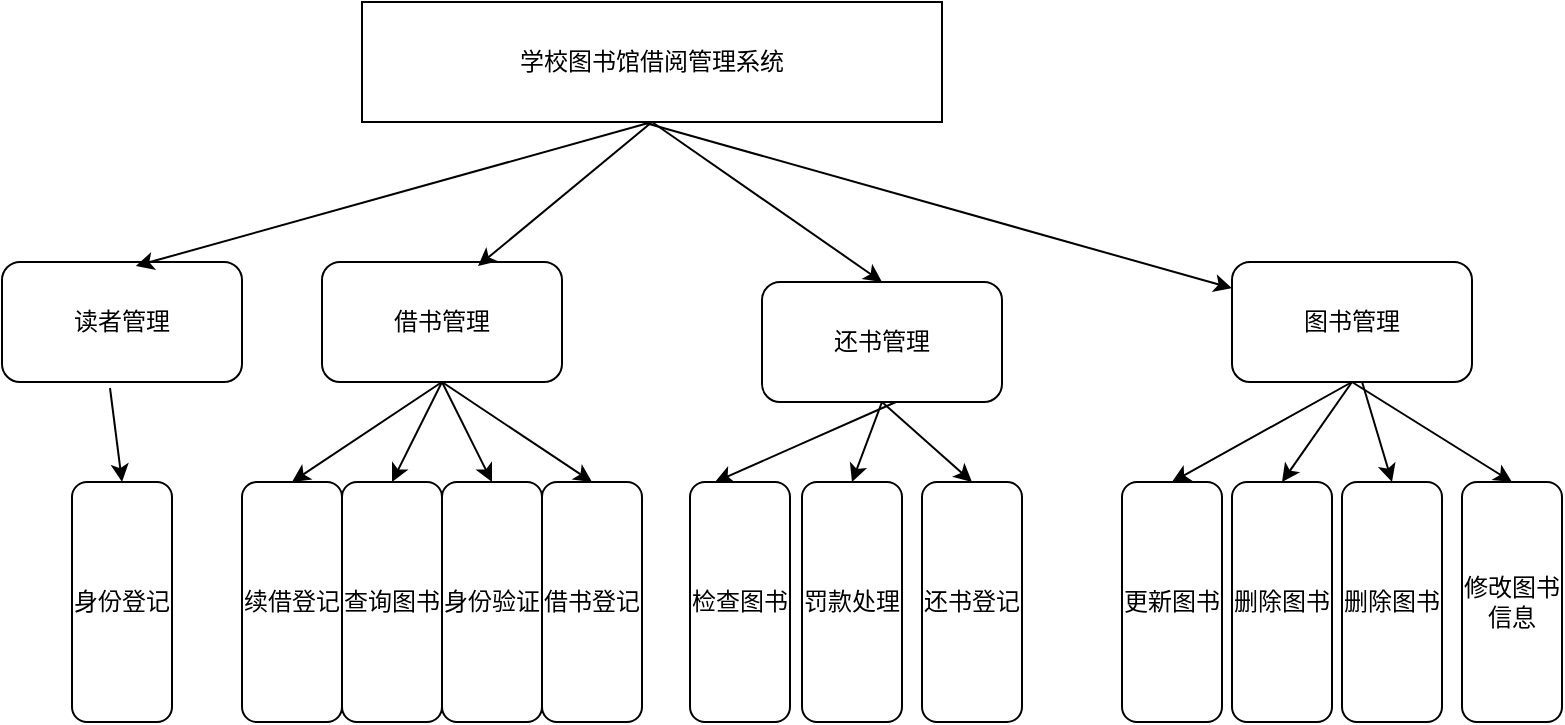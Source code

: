 <mxfile version="14.8.1" type="github"><diagram id="Ucd_RHjLPzIUHhHToz9k" name="Page-1"><mxGraphModel dx="868" dy="459" grid="1" gridSize="10" guides="1" tooltips="1" connect="1" arrows="1" fold="1" page="1" pageScale="1" pageWidth="827" pageHeight="1169" math="0" shadow="0"><root><mxCell id="0"/><mxCell id="1" parent="0"/><mxCell id="35wXhCFMFiZF-8bFOK3w-13" value="学校图书馆借阅管理系统" style="rounded=0;whiteSpace=wrap;html=1;strokeColor=#000000;" vertex="1" parent="1"><mxGeometry x="250" y="70" width="290" height="60" as="geometry"/></mxCell><mxCell id="35wXhCFMFiZF-8bFOK3w-14" value="读者管理" style="rounded=1;whiteSpace=wrap;html=1;strokeColor=#000000;" vertex="1" parent="1"><mxGeometry x="70" y="200" width="120" height="60" as="geometry"/></mxCell><mxCell id="35wXhCFMFiZF-8bFOK3w-16" value="图书管理" style="rounded=1;whiteSpace=wrap;html=1;strokeColor=#000000;" vertex="1" parent="1"><mxGeometry x="685" y="200" width="120" height="60" as="geometry"/></mxCell><mxCell id="35wXhCFMFiZF-8bFOK3w-17" value="" style="endArrow=classic;html=1;entryX=0.558;entryY=0.033;entryDx=0;entryDy=0;entryPerimeter=0;exitX=0.5;exitY=1;exitDx=0;exitDy=0;" edge="1" parent="1" source="35wXhCFMFiZF-8bFOK3w-13" target="35wXhCFMFiZF-8bFOK3w-14"><mxGeometry width="50" height="50" relative="1" as="geometry"><mxPoint x="360" y="140" as="sourcePoint"/><mxPoint x="290" y="250" as="targetPoint"/></mxGeometry></mxCell><mxCell id="35wXhCFMFiZF-8bFOK3w-18" value="" style="endArrow=classic;html=1;exitX=0.5;exitY=1;exitDx=0;exitDy=0;" edge="1" parent="1" source="35wXhCFMFiZF-8bFOK3w-13"><mxGeometry width="50" height="50" relative="1" as="geometry"><mxPoint x="390" y="140" as="sourcePoint"/><mxPoint x="510" y="210" as="targetPoint"/></mxGeometry></mxCell><mxCell id="35wXhCFMFiZF-8bFOK3w-19" value="" style="endArrow=classic;html=1;" edge="1" parent="1" target="35wXhCFMFiZF-8bFOK3w-16"><mxGeometry width="50" height="50" relative="1" as="geometry"><mxPoint x="390" y="130" as="sourcePoint"/><mxPoint x="440" y="230" as="targetPoint"/></mxGeometry></mxCell><mxCell id="35wXhCFMFiZF-8bFOK3w-27" value="借书管理" style="rounded=1;whiteSpace=wrap;html=1;strokeColor=#000000;" vertex="1" parent="1"><mxGeometry x="230" y="200" width="120" height="60" as="geometry"/></mxCell><mxCell id="35wXhCFMFiZF-8bFOK3w-28" value="还书管理" style="rounded=1;whiteSpace=wrap;html=1;strokeColor=#000000;" vertex="1" parent="1"><mxGeometry x="450" y="210" width="120" height="60" as="geometry"/></mxCell><mxCell id="35wXhCFMFiZF-8bFOK3w-29" value="" style="endArrow=classic;html=1;entryX=0.65;entryY=0.033;entryDx=0;entryDy=0;entryPerimeter=0;" edge="1" parent="1" target="35wXhCFMFiZF-8bFOK3w-27"><mxGeometry width="50" height="50" relative="1" as="geometry"><mxPoint x="395" y="130" as="sourcePoint"/><mxPoint x="440" y="230" as="targetPoint"/></mxGeometry></mxCell><mxCell id="35wXhCFMFiZF-8bFOK3w-30" value="身份登记" style="rounded=1;whiteSpace=wrap;html=1;strokeColor=#000000;" vertex="1" parent="1"><mxGeometry x="105" y="310" width="50" height="120" as="geometry"/></mxCell><mxCell id="35wXhCFMFiZF-8bFOK3w-32" value="检查图书" style="rounded=1;whiteSpace=wrap;html=1;strokeColor=#000000;" vertex="1" parent="1"><mxGeometry x="414" y="310" width="50" height="120" as="geometry"/></mxCell><mxCell id="35wXhCFMFiZF-8bFOK3w-33" value="罚款处理" style="rounded=1;whiteSpace=wrap;html=1;strokeColor=#000000;" vertex="1" parent="1"><mxGeometry x="470" y="310" width="50" height="120" as="geometry"/></mxCell><mxCell id="35wXhCFMFiZF-8bFOK3w-34" value="还书登记" style="rounded=1;whiteSpace=wrap;html=1;strokeColor=#000000;" vertex="1" parent="1"><mxGeometry x="530" y="310" width="50" height="120" as="geometry"/></mxCell><mxCell id="35wXhCFMFiZF-8bFOK3w-35" value="更新图书" style="rounded=1;whiteSpace=wrap;html=1;strokeColor=#000000;" vertex="1" parent="1"><mxGeometry x="630" y="310" width="50" height="120" as="geometry"/></mxCell><mxCell id="35wXhCFMFiZF-8bFOK3w-36" value="删除图书" style="rounded=1;whiteSpace=wrap;html=1;strokeColor=#000000;" vertex="1" parent="1"><mxGeometry x="685" y="310" width="50" height="120" as="geometry"/></mxCell><mxCell id="35wXhCFMFiZF-8bFOK3w-37" value="删除图书" style="rounded=1;whiteSpace=wrap;html=1;strokeColor=#000000;" vertex="1" parent="1"><mxGeometry x="740" y="310" width="50" height="120" as="geometry"/></mxCell><mxCell id="35wXhCFMFiZF-8bFOK3w-38" value="修改图书信息" style="rounded=1;whiteSpace=wrap;html=1;strokeColor=#000000;" vertex="1" parent="1"><mxGeometry x="800" y="310" width="50" height="120" as="geometry"/></mxCell><mxCell id="35wXhCFMFiZF-8bFOK3w-39" value="查询图书" style="rounded=1;whiteSpace=wrap;html=1;strokeColor=#000000;" vertex="1" parent="1"><mxGeometry x="240" y="310" width="50" height="120" as="geometry"/></mxCell><mxCell id="35wXhCFMFiZF-8bFOK3w-40" value="身份验证" style="rounded=1;whiteSpace=wrap;html=1;strokeColor=#000000;" vertex="1" parent="1"><mxGeometry x="290" y="310" width="50" height="120" as="geometry"/></mxCell><mxCell id="35wXhCFMFiZF-8bFOK3w-41" value="借书登记" style="rounded=1;whiteSpace=wrap;html=1;strokeColor=#000000;" vertex="1" parent="1"><mxGeometry x="340" y="310" width="50" height="120" as="geometry"/></mxCell><mxCell id="35wXhCFMFiZF-8bFOK3w-42" value="" style="endArrow=classic;html=1;exitX=0.45;exitY=1.05;exitDx=0;exitDy=0;exitPerimeter=0;entryX=0.5;entryY=0;entryDx=0;entryDy=0;" edge="1" parent="1" source="35wXhCFMFiZF-8bFOK3w-14" target="35wXhCFMFiZF-8bFOK3w-30"><mxGeometry width="50" height="50" relative="1" as="geometry"><mxPoint x="390" y="330" as="sourcePoint"/><mxPoint x="440" y="280" as="targetPoint"/></mxGeometry></mxCell><mxCell id="35wXhCFMFiZF-8bFOK3w-44" value="" style="endArrow=classic;html=1;exitX=0.5;exitY=1;exitDx=0;exitDy=0;entryX=0.5;entryY=0;entryDx=0;entryDy=0;" edge="1" parent="1" source="35wXhCFMFiZF-8bFOK3w-27" target="35wXhCFMFiZF-8bFOK3w-39"><mxGeometry width="50" height="50" relative="1" as="geometry"><mxPoint x="390" y="330" as="sourcePoint"/><mxPoint x="440" y="280" as="targetPoint"/></mxGeometry></mxCell><mxCell id="35wXhCFMFiZF-8bFOK3w-45" value="" style="endArrow=classic;html=1;entryX=0.5;entryY=0;entryDx=0;entryDy=0;" edge="1" parent="1" target="35wXhCFMFiZF-8bFOK3w-40"><mxGeometry width="50" height="50" relative="1" as="geometry"><mxPoint x="290" y="260" as="sourcePoint"/><mxPoint x="440" y="280" as="targetPoint"/></mxGeometry></mxCell><mxCell id="35wXhCFMFiZF-8bFOK3w-46" value="" style="endArrow=classic;html=1;entryX=0.5;entryY=0;entryDx=0;entryDy=0;" edge="1" parent="1" target="35wXhCFMFiZF-8bFOK3w-41"><mxGeometry width="50" height="50" relative="1" as="geometry"><mxPoint x="290" y="260" as="sourcePoint"/><mxPoint x="440" y="280" as="targetPoint"/></mxGeometry></mxCell><mxCell id="35wXhCFMFiZF-8bFOK3w-47" value="" style="endArrow=classic;html=1;exitX=0.558;exitY=1;exitDx=0;exitDy=0;exitPerimeter=0;entryX=0.25;entryY=0;entryDx=0;entryDy=0;" edge="1" parent="1" source="35wXhCFMFiZF-8bFOK3w-28" target="35wXhCFMFiZF-8bFOK3w-32"><mxGeometry width="50" height="50" relative="1" as="geometry"><mxPoint x="390" y="330" as="sourcePoint"/><mxPoint x="440" y="280" as="targetPoint"/></mxGeometry></mxCell><mxCell id="35wXhCFMFiZF-8bFOK3w-48" value="" style="endArrow=classic;html=1;entryX=0.5;entryY=0;entryDx=0;entryDy=0;" edge="1" parent="1" target="35wXhCFMFiZF-8bFOK3w-33"><mxGeometry width="50" height="50" relative="1" as="geometry"><mxPoint x="510" y="270" as="sourcePoint"/><mxPoint x="470" y="310" as="targetPoint"/></mxGeometry></mxCell><mxCell id="35wXhCFMFiZF-8bFOK3w-51" value="" style="endArrow=classic;html=1;entryX=0.5;entryY=0;entryDx=0;entryDy=0;" edge="1" parent="1" target="35wXhCFMFiZF-8bFOK3w-34"><mxGeometry width="50" height="50" relative="1" as="geometry"><mxPoint x="510" y="270" as="sourcePoint"/><mxPoint x="560" y="220" as="targetPoint"/></mxGeometry></mxCell><mxCell id="35wXhCFMFiZF-8bFOK3w-53" value="" style="endArrow=classic;html=1;exitX=0.5;exitY=1;exitDx=0;exitDy=0;entryX=0.5;entryY=0;entryDx=0;entryDy=0;" edge="1" parent="1" source="35wXhCFMFiZF-8bFOK3w-16" target="35wXhCFMFiZF-8bFOK3w-35"><mxGeometry width="50" height="50" relative="1" as="geometry"><mxPoint x="390" y="330" as="sourcePoint"/><mxPoint x="440" y="280" as="targetPoint"/></mxGeometry></mxCell><mxCell id="35wXhCFMFiZF-8bFOK3w-54" value="" style="endArrow=classic;html=1;exitX=0.5;exitY=1;exitDx=0;exitDy=0;" edge="1" parent="1" source="35wXhCFMFiZF-8bFOK3w-16"><mxGeometry width="50" height="50" relative="1" as="geometry"><mxPoint x="390" y="330" as="sourcePoint"/><mxPoint x="710" y="310" as="targetPoint"/></mxGeometry></mxCell><mxCell id="35wXhCFMFiZF-8bFOK3w-55" value="" style="endArrow=classic;html=1;exitX=0.542;exitY=1;exitDx=0;exitDy=0;exitPerimeter=0;entryX=0.5;entryY=0;entryDx=0;entryDy=0;" edge="1" parent="1" source="35wXhCFMFiZF-8bFOK3w-16" target="35wXhCFMFiZF-8bFOK3w-37"><mxGeometry width="50" height="50" relative="1" as="geometry"><mxPoint x="390" y="330" as="sourcePoint"/><mxPoint x="440" y="280" as="targetPoint"/></mxGeometry></mxCell><mxCell id="35wXhCFMFiZF-8bFOK3w-56" value="" style="endArrow=classic;html=1;exitX=0.5;exitY=1;exitDx=0;exitDy=0;entryX=0.5;entryY=0;entryDx=0;entryDy=0;" edge="1" parent="1" source="35wXhCFMFiZF-8bFOK3w-16" target="35wXhCFMFiZF-8bFOK3w-38"><mxGeometry width="50" height="50" relative="1" as="geometry"><mxPoint x="390" y="330" as="sourcePoint"/><mxPoint x="440" y="280" as="targetPoint"/></mxGeometry></mxCell><mxCell id="35wXhCFMFiZF-8bFOK3w-58" value="续借登记" style="rounded=1;whiteSpace=wrap;html=1;strokeColor=#000000;" vertex="1" parent="1"><mxGeometry x="190" y="310" width="50" height="120" as="geometry"/></mxCell><mxCell id="35wXhCFMFiZF-8bFOK3w-59" value="" style="endArrow=classic;html=1;entryX=0.5;entryY=0;entryDx=0;entryDy=0;" edge="1" parent="1" target="35wXhCFMFiZF-8bFOK3w-58"><mxGeometry width="50" height="50" relative="1" as="geometry"><mxPoint x="290" y="260" as="sourcePoint"/><mxPoint x="440" y="280" as="targetPoint"/></mxGeometry></mxCell></root></mxGraphModel></diagram></mxfile>